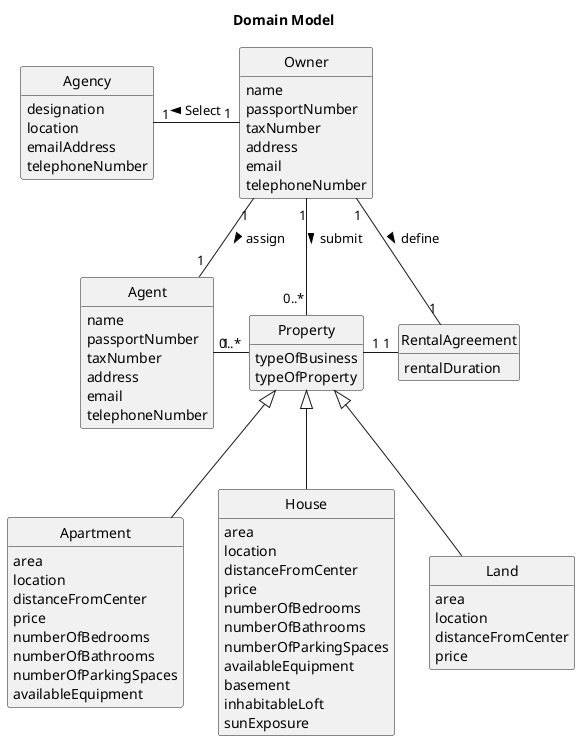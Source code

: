 @startuml
  skinparam monochrome true
  skinparam packageStyle rectangle
  skinparam shadowing false
  skinparam classAttributeIconSize 0
  hide circle
  hide methods

  title Domain Model

  class Owner {
      name
      passportNumber
      taxNumber
      address
      email
      telephoneNumber
  }

  class Agency{
      designation
      location
      emailAddress
      telephoneNumber
      }

  class Agent {
      name
      passportNumber
      taxNumber
      address
      email
      telephoneNumber
  }

  class Property{
      typeOfBusiness
      typeOfProperty
  }

  class Apartment{
      area
      location
      distanceFromCenter
      price
      numberOfBedrooms
      numberOfBathrooms
      numberOfParkingSpaces
      availableEquipment
  }

  class House{
      area
      location
      distanceFromCenter
      price
      numberOfBedrooms
      numberOfBathrooms
      numberOfParkingSpaces
      availableEquipment
      basement
      inhabitableLoft
      sunExposure
  }

  class Land{
       area
       location
       distanceFromCenter
       price

  }
  class RentalAgreement{
      rentalDuration
  }
  Agency "1" - "1" Owner: Select <
  Owner "1" - "0..*" Property: submit >
  Owner "1" -- "1" Agent:assign >
  Agent "1" - "0..*" Property
  Property "1"-"1" RentalAgreement
  Owner "1" -"1" RentalAgreement:define >
  Property <|-- House
  Property <|-- Apartment
  Property <|-- Land
  @enduml